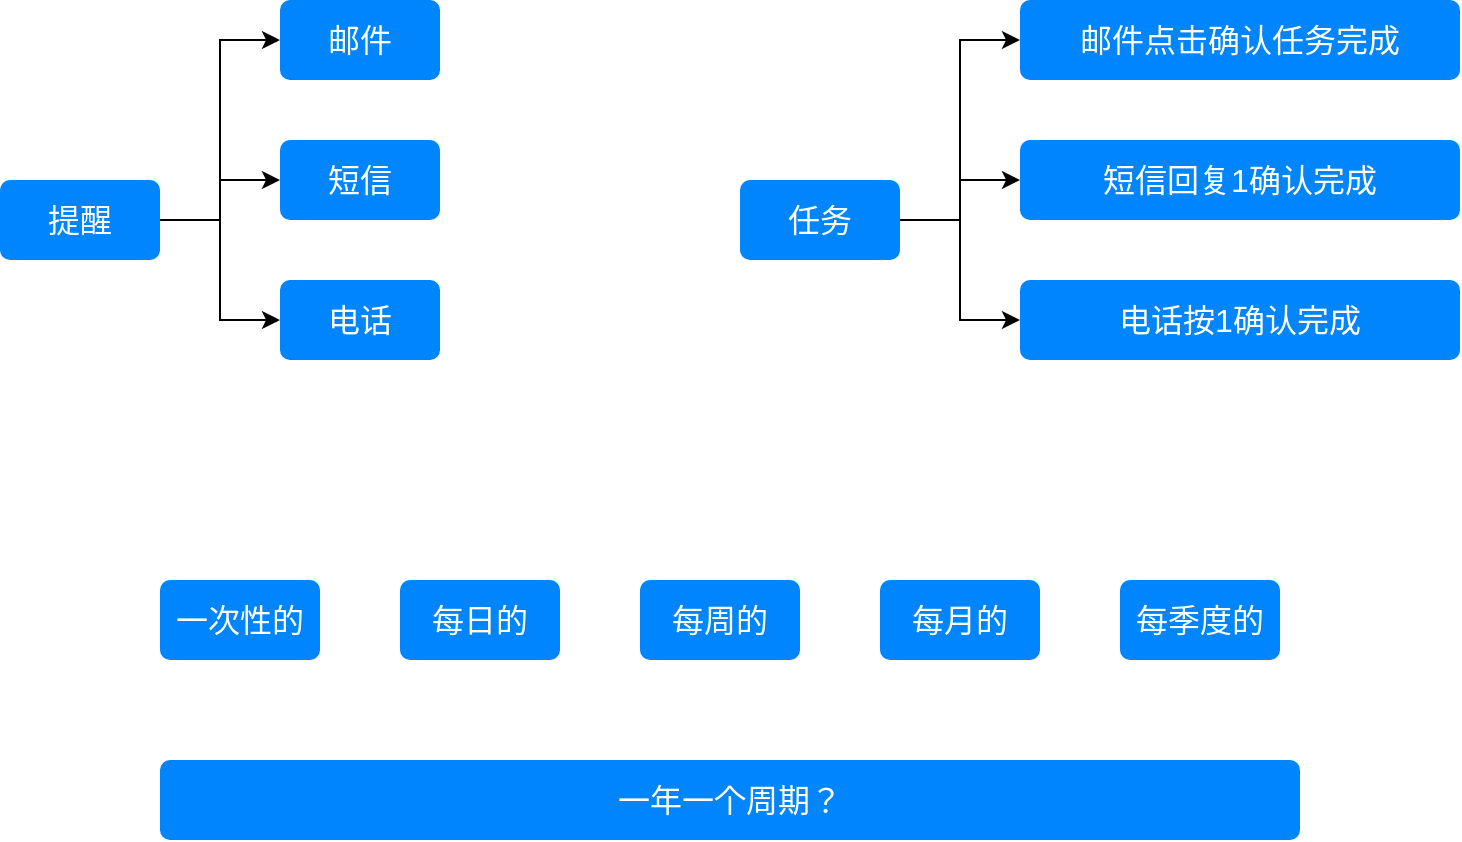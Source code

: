 <mxfile version="13.1.11" type="github" pages="5"><diagram id="zCDjaxliryAILYxNq_Nu" name="1. functions"><mxGraphModel dx="1422" dy="794" grid="1" gridSize="10" guides="1" tooltips="1" connect="1" arrows="1" fold="1" page="1" pageScale="1" pageWidth="1100" pageHeight="850" math="0" shadow="0"><root><mxCell id="0"/><mxCell id="1" parent="0"/><mxCell id="ht0UzPBITE76NW1Q2UG_-112" value="邮件" style="html=1;shadow=0;dashed=0;shape=mxgraph.bootstrap.rrect;rSize=5;strokeColor=none;strokeWidth=1;fillColor=#0085FC;fontColor=#FFFFFF;whiteSpace=wrap;align=center;verticalAlign=middle;spacingLeft=0;fontStyle=0;fontSize=16;spacing=5;" parent="1" vertex="1"><mxGeometry x="280" y="180" width="80" height="40" as="geometry"/></mxCell><mxCell id="ht0UzPBITE76NW1Q2UG_-113" value="短信" style="html=1;shadow=0;dashed=0;shape=mxgraph.bootstrap.rrect;rSize=5;strokeColor=none;strokeWidth=1;fillColor=#0085FC;fontColor=#FFFFFF;whiteSpace=wrap;align=center;verticalAlign=middle;spacingLeft=0;fontStyle=0;fontSize=16;spacing=5;" parent="1" vertex="1"><mxGeometry x="280" y="250" width="80" height="40" as="geometry"/></mxCell><mxCell id="ht0UzPBITE76NW1Q2UG_-114" value="电话" style="html=1;shadow=0;dashed=0;shape=mxgraph.bootstrap.rrect;rSize=5;strokeColor=none;strokeWidth=1;fillColor=#0085FC;fontColor=#FFFFFF;whiteSpace=wrap;align=center;verticalAlign=middle;spacingLeft=0;fontStyle=0;fontSize=16;spacing=5;" parent="1" vertex="1"><mxGeometry x="280" y="320" width="80" height="40" as="geometry"/></mxCell><mxCell id="ht0UzPBITE76NW1Q2UG_-120" style="edgeStyle=orthogonalEdgeStyle;rounded=0;orthogonalLoop=1;jettySize=auto;html=1;entryX=0;entryY=0.5;entryDx=0;entryDy=0;entryPerimeter=0;fontSize=16;" parent="1" source="ht0UzPBITE76NW1Q2UG_-118" target="ht0UzPBITE76NW1Q2UG_-114" edge="1"><mxGeometry relative="1" as="geometry"/></mxCell><mxCell id="ht0UzPBITE76NW1Q2UG_-121" style="edgeStyle=orthogonalEdgeStyle;rounded=0;orthogonalLoop=1;jettySize=auto;html=1;fontSize=16;" parent="1" source="ht0UzPBITE76NW1Q2UG_-118" target="ht0UzPBITE76NW1Q2UG_-113" edge="1"><mxGeometry relative="1" as="geometry"/></mxCell><mxCell id="ht0UzPBITE76NW1Q2UG_-122" style="edgeStyle=orthogonalEdgeStyle;rounded=0;orthogonalLoop=1;jettySize=auto;html=1;entryX=0;entryY=0.5;entryDx=0;entryDy=0;entryPerimeter=0;fontSize=16;" parent="1" source="ht0UzPBITE76NW1Q2UG_-118" target="ht0UzPBITE76NW1Q2UG_-112" edge="1"><mxGeometry relative="1" as="geometry"/></mxCell><mxCell id="ht0UzPBITE76NW1Q2UG_-118" value="提醒" style="html=1;shadow=0;dashed=0;shape=mxgraph.bootstrap.rrect;rSize=5;strokeColor=none;strokeWidth=1;fillColor=#0085FC;fontColor=#FFFFFF;whiteSpace=wrap;align=center;verticalAlign=middle;spacingLeft=0;fontStyle=0;fontSize=16;spacing=5;" parent="1" vertex="1"><mxGeometry x="140" y="270" width="80" height="40" as="geometry"/></mxCell><mxCell id="ht0UzPBITE76NW1Q2UG_-123" value="邮件点击确认任务完成" style="html=1;shadow=0;dashed=0;shape=mxgraph.bootstrap.rrect;rSize=5;strokeColor=none;strokeWidth=1;fillColor=#0085FC;fontColor=#FFFFFF;whiteSpace=wrap;align=center;verticalAlign=middle;spacingLeft=0;fontStyle=0;fontSize=16;spacing=5;" parent="1" vertex="1"><mxGeometry x="650" y="180" width="220" height="40" as="geometry"/></mxCell><mxCell id="ht0UzPBITE76NW1Q2UG_-124" value="短信回复1确认完成" style="html=1;shadow=0;dashed=0;shape=mxgraph.bootstrap.rrect;rSize=5;strokeColor=none;strokeWidth=1;fillColor=#0085FC;fontColor=#FFFFFF;whiteSpace=wrap;align=center;verticalAlign=middle;spacingLeft=0;fontStyle=0;fontSize=16;spacing=5;" parent="1" vertex="1"><mxGeometry x="650" y="250" width="220" height="40" as="geometry"/></mxCell><mxCell id="ht0UzPBITE76NW1Q2UG_-125" value="电话按1确认完成" style="html=1;shadow=0;dashed=0;shape=mxgraph.bootstrap.rrect;rSize=5;strokeColor=none;strokeWidth=1;fillColor=#0085FC;fontColor=#FFFFFF;whiteSpace=wrap;align=center;verticalAlign=middle;spacingLeft=0;fontStyle=0;fontSize=16;spacing=5;" parent="1" vertex="1"><mxGeometry x="650" y="320" width="220" height="40" as="geometry"/></mxCell><mxCell id="ht0UzPBITE76NW1Q2UG_-126" style="edgeStyle=orthogonalEdgeStyle;rounded=0;orthogonalLoop=1;jettySize=auto;html=1;entryX=0;entryY=0.5;entryDx=0;entryDy=0;entryPerimeter=0;fontSize=16;" parent="1" source="ht0UzPBITE76NW1Q2UG_-129" target="ht0UzPBITE76NW1Q2UG_-125" edge="1"><mxGeometry relative="1" as="geometry"/></mxCell><mxCell id="ht0UzPBITE76NW1Q2UG_-127" style="edgeStyle=orthogonalEdgeStyle;rounded=0;orthogonalLoop=1;jettySize=auto;html=1;fontSize=16;" parent="1" source="ht0UzPBITE76NW1Q2UG_-129" target="ht0UzPBITE76NW1Q2UG_-124" edge="1"><mxGeometry relative="1" as="geometry"/></mxCell><mxCell id="ht0UzPBITE76NW1Q2UG_-128" style="edgeStyle=orthogonalEdgeStyle;rounded=0;orthogonalLoop=1;jettySize=auto;html=1;entryX=0;entryY=0.5;entryDx=0;entryDy=0;entryPerimeter=0;fontSize=16;" parent="1" source="ht0UzPBITE76NW1Q2UG_-129" target="ht0UzPBITE76NW1Q2UG_-123" edge="1"><mxGeometry relative="1" as="geometry"/></mxCell><mxCell id="ht0UzPBITE76NW1Q2UG_-129" value="任务" style="html=1;shadow=0;dashed=0;shape=mxgraph.bootstrap.rrect;rSize=5;strokeColor=none;strokeWidth=1;fillColor=#0085FC;fontColor=#FFFFFF;whiteSpace=wrap;align=center;verticalAlign=middle;spacingLeft=0;fontStyle=0;fontSize=16;spacing=5;" parent="1" vertex="1"><mxGeometry x="510" y="270" width="80" height="40" as="geometry"/></mxCell><mxCell id="_2J9cCPXjqQYr2MD1awr-1" value="一次性的" style="html=1;shadow=0;dashed=0;shape=mxgraph.bootstrap.rrect;rSize=5;strokeColor=none;strokeWidth=1;fillColor=#0085FC;fontColor=#FFFFFF;whiteSpace=wrap;align=center;verticalAlign=middle;spacingLeft=0;fontStyle=0;fontSize=16;spacing=5;" parent="1" vertex="1"><mxGeometry x="220" y="470" width="80" height="40" as="geometry"/></mxCell><mxCell id="_2J9cCPXjqQYr2MD1awr-2" value="每日的" style="html=1;shadow=0;dashed=0;shape=mxgraph.bootstrap.rrect;rSize=5;strokeColor=none;strokeWidth=1;fillColor=#0085FC;fontColor=#FFFFFF;whiteSpace=wrap;align=center;verticalAlign=middle;spacingLeft=0;fontStyle=0;fontSize=16;spacing=5;" parent="1" vertex="1"><mxGeometry x="340" y="470" width="80" height="40" as="geometry"/></mxCell><mxCell id="_2J9cCPXjqQYr2MD1awr-3" value="每月的" style="html=1;shadow=0;dashed=0;shape=mxgraph.bootstrap.rrect;rSize=5;strokeColor=none;strokeWidth=1;fillColor=#0085FC;fontColor=#FFFFFF;whiteSpace=wrap;align=center;verticalAlign=middle;spacingLeft=0;fontStyle=0;fontSize=16;spacing=5;" parent="1" vertex="1"><mxGeometry x="580" y="470" width="80" height="40" as="geometry"/></mxCell><mxCell id="_2J9cCPXjqQYr2MD1awr-4" value="每季度的" style="html=1;shadow=0;dashed=0;shape=mxgraph.bootstrap.rrect;rSize=5;strokeColor=none;strokeWidth=1;fillColor=#0085FC;fontColor=#FFFFFF;whiteSpace=wrap;align=center;verticalAlign=middle;spacingLeft=0;fontStyle=0;fontSize=16;spacing=5;" parent="1" vertex="1"><mxGeometry x="700" y="470" width="80" height="40" as="geometry"/></mxCell><mxCell id="_2J9cCPXjqQYr2MD1awr-5" value="每周的" style="html=1;shadow=0;dashed=0;shape=mxgraph.bootstrap.rrect;rSize=5;strokeColor=none;strokeWidth=1;fillColor=#0085FC;fontColor=#FFFFFF;whiteSpace=wrap;align=center;verticalAlign=middle;spacingLeft=0;fontStyle=0;fontSize=16;spacing=5;" parent="1" vertex="1"><mxGeometry x="460" y="470" width="80" height="40" as="geometry"/></mxCell><mxCell id="_2J9cCPXjqQYr2MD1awr-6" value="一年一个周期？" style="html=1;shadow=0;dashed=0;shape=mxgraph.bootstrap.rrect;rSize=5;strokeColor=none;strokeWidth=1;fillColor=#0085FC;fontColor=#FFFFFF;whiteSpace=wrap;align=center;verticalAlign=middle;spacingLeft=0;fontStyle=0;fontSize=16;spacing=5;" parent="1" vertex="1"><mxGeometry x="220" y="560" width="570" height="40" as="geometry"/></mxCell></root></mxGraphModel></diagram><diagram id="1sv3ugMP81Z2bzB7jx8W" name="2.roles"><mxGraphModel dx="1422" dy="794" grid="1" gridSize="10" guides="1" tooltips="1" connect="1" arrows="1" fold="1" page="1" pageScale="1" pageWidth="1100" pageHeight="850" math="0" shadow="0"><root><mxCell id="piGTeEpGRMTbHaCnU5kF-0"/><mxCell id="piGTeEpGRMTbHaCnU5kF-1" parent="piGTeEpGRMTbHaCnU5kF-0"/><mxCell id="kRJH7nAa2JjG8NbAIwta-26" value="&lt;span style=&quot;font-size: 20px&quot;&gt;&lt;b&gt;给自己设提醒和任务&lt;/b&gt;&lt;/span&gt;" style="html=1;shadow=0;dashed=0;shape=mxgraph.bootstrap.rrect;rSize=5;strokeColor=#6C767D;html=1;whiteSpace=wrap;fillColor=#ffffff;fontColor=#212529;verticalAlign=bottom;align=center;spacing=20;spacingBottom=0;fontSize=14;" parent="piGTeEpGRMTbHaCnU5kF-1" vertex="1"><mxGeometry x="100" y="300" width="250" height="180" as="geometry"/></mxCell><mxCell id="kRJH7nAa2JjG8NbAIwta-27" value="个人用户" style="html=1;shadow=0;dashed=0;shape=mxgraph.bootstrap.topButton;rSize=5;perimeter=none;whiteSpace=wrap;fillColor=#F7F7F7;strokeColor=#6C767D;fontColor=#6C767D;resizeWidth=1;fontSize=18;align=left;spacing=20;" parent="kRJH7nAa2JjG8NbAIwta-26" vertex="1"><mxGeometry width="250" height="50" relative="1" as="geometry"/></mxCell><mxCell id="kRJH7nAa2JjG8NbAIwta-28" value="&lt;span style=&quot;font-size: 20px&quot;&gt;&lt;b&gt;给自己和家庭成员设提醒和任务&lt;br&gt;在（6人？）&lt;br&gt;&lt;/b&gt;&lt;/span&gt;" style="html=1;shadow=0;dashed=0;shape=mxgraph.bootstrap.rrect;rSize=5;strokeColor=#6C767D;html=1;whiteSpace=wrap;fillColor=#ffffff;fontColor=#212529;verticalAlign=bottom;align=center;spacing=20;spacingBottom=0;fontSize=14;" parent="piGTeEpGRMTbHaCnU5kF-1" vertex="1"><mxGeometry x="410" y="300" width="250" height="180" as="geometry"/></mxCell><mxCell id="kRJH7nAa2JjG8NbAIwta-29" value="家庭用户 管理员" style="html=1;shadow=0;dashed=0;shape=mxgraph.bootstrap.topButton;rSize=5;perimeter=none;whiteSpace=wrap;fillColor=#F7F7F7;strokeColor=#6C767D;fontColor=#6C767D;resizeWidth=1;fontSize=18;align=left;spacing=20;" parent="kRJH7nAa2JjG8NbAIwta-28" vertex="1"><mxGeometry width="250" height="50" relative="1" as="geometry"/></mxCell><mxCell id="kRJH7nAa2JjG8NbAIwta-30" value="&lt;span style=&quot;font-size: 20px&quot;&gt;&lt;b&gt;给自己和公司成员设提醒和任务&lt;br&gt;（20人？）&lt;br&gt;&lt;/b&gt;&lt;/span&gt;" style="html=1;shadow=0;dashed=0;shape=mxgraph.bootstrap.rrect;rSize=5;strokeColor=#6C767D;html=1;whiteSpace=wrap;fillColor=#ffffff;fontColor=#212529;verticalAlign=bottom;align=center;spacing=20;spacingBottom=0;fontSize=14;" parent="piGTeEpGRMTbHaCnU5kF-1" vertex="1"><mxGeometry x="710" y="300" width="250" height="180" as="geometry"/></mxCell><mxCell id="kRJH7nAa2JjG8NbAIwta-31" value="公司用户 管理员" style="html=1;shadow=0;dashed=0;shape=mxgraph.bootstrap.topButton;rSize=5;perimeter=none;whiteSpace=wrap;fillColor=#F7F7F7;strokeColor=#6C767D;fontColor=#6C767D;resizeWidth=1;fontSize=18;align=left;spacing=20;" parent="kRJH7nAa2JjG8NbAIwta-30" vertex="1"><mxGeometry width="250" height="50" relative="1" as="geometry"/></mxCell></root></mxGraphModel></diagram><diagram id="v1as_LPbvzJhTcqGBuG7" name="3. properties"><mxGraphModel dx="1422" dy="794" grid="1" gridSize="10" guides="1" tooltips="1" connect="1" arrows="1" fold="1" page="1" pageScale="1" pageWidth="1100" pageHeight="850" math="0" shadow="0"><root><mxCell id="gx2slwbUey94Y8_G3ghl-0"/><mxCell id="gx2slwbUey94Y8_G3ghl-1" parent="gx2slwbUey94Y8_G3ghl-0"/><mxCell id="Osp2Emy75u7YCMD72n_i-0" value="name" style="html=1;shadow=0;dashed=0;shape=mxgraph.bootstrap.rrect;rSize=5;strokeColor=#6C767D;strokeWidth=1;fillColor=none;fontColor=#6C767D;whiteSpace=wrap;align=center;verticalAlign=middle;spacingLeft=0;fontStyle=0;fontSize=16;spacing=5;" vertex="1" parent="gx2slwbUey94Y8_G3ghl-1"><mxGeometry x="370" y="50" width="100" height="40" as="geometry"/></mxCell><mxCell id="xVC4klC3BzdKq4b78MB6-0" value="main email" style="html=1;shadow=0;dashed=0;shape=mxgraph.bootstrap.rrect;rSize=5;strokeColor=#6C767D;strokeWidth=1;fillColor=none;fontColor=#6C767D;whiteSpace=wrap;align=center;verticalAlign=middle;spacingLeft=0;fontStyle=0;fontSize=16;spacing=5;" vertex="1" parent="gx2slwbUey94Y8_G3ghl-1"><mxGeometry x="370" y="130" width="100" height="40" as="geometry"/></mxCell><mxCell id="xVC4klC3BzdKq4b78MB6-1" value="main mobile" style="html=1;shadow=0;dashed=0;shape=mxgraph.bootstrap.rrect;rSize=5;strokeColor=#6C767D;strokeWidth=1;fillColor=none;fontColor=#6C767D;whiteSpace=wrap;align=center;verticalAlign=middle;spacingLeft=0;fontStyle=0;fontSize=16;spacing=5;" vertex="1" parent="gx2slwbUey94Y8_G3ghl-1"><mxGeometry x="370" y="210" width="100" height="40" as="geometry"/></mxCell><mxCell id="xVC4klC3BzdKq4b78MB6-3" value="2nd email" style="html=1;shadow=0;dashed=0;shape=mxgraph.bootstrap.rrect;rSize=5;strokeColor=#6C767D;strokeWidth=1;fillColor=none;fontColor=#6C767D;whiteSpace=wrap;align=center;verticalAlign=middle;spacingLeft=0;fontStyle=0;fontSize=16;spacing=5;" vertex="1" parent="gx2slwbUey94Y8_G3ghl-1"><mxGeometry x="500" y="130" width="100" height="40" as="geometry"/></mxCell><mxCell id="xVC4klC3BzdKq4b78MB6-4" value="2nd mobile" style="html=1;shadow=0;dashed=0;shape=mxgraph.bootstrap.rrect;rSize=5;strokeColor=#6C767D;strokeWidth=1;fillColor=none;fontColor=#6C767D;whiteSpace=wrap;align=center;verticalAlign=middle;spacingLeft=0;fontStyle=0;fontSize=16;spacing=5;" vertex="1" parent="gx2slwbUey94Y8_G3ghl-1"><mxGeometry x="500" y="210" width="100" height="40" as="geometry"/></mxCell><mxCell id="OMIRu9yt48AgzNkgtHyo-0" value="Team Leader" style="html=1;shadow=0;dashed=0;shape=mxgraph.bootstrap.rrect;rSize=5;strokeColor=#33A64C;strokeWidth=1;fillColor=none;fontColor=#33A64C;whiteSpace=wrap;align=center;verticalAlign=middle;spacingLeft=0;fontStyle=0;fontSize=16;spacing=5;" vertex="1" parent="gx2slwbUey94Y8_G3ghl-1"><mxGeometry x="370" y="360" width="90" height="40" as="geometry"/></mxCell><mxCell id="OMIRu9yt48AgzNkgtHyo-3" value="Team member" style="html=1;shadow=0;dashed=0;shape=mxgraph.bootstrap.rrect;rSize=5;strokeColor=#33A64C;strokeWidth=1;fillColor=none;fontColor=#33A64C;whiteSpace=wrap;align=center;verticalAlign=middle;spacingLeft=0;fontStyle=0;fontSize=16;spacing=5;" vertex="1" parent="gx2slwbUey94Y8_G3ghl-1"><mxGeometry x="510" y="360" width="90" height="40" as="geometry"/></mxCell><mxCell id="OMIRu9yt48AgzNkgtHyo-7" value="" style="shape=curlyBracket;whiteSpace=wrap;html=1;rounded=1;" vertex="1" parent="gx2slwbUey94Y8_G3ghl-1"><mxGeometry x="330" y="50" width="20" height="210" as="geometry"/></mxCell><mxCell id="OMIRu9yt48AgzNkgtHyo-8" value="" style="shape=curlyBracket;whiteSpace=wrap;html=1;rounded=1;" vertex="1" parent="gx2slwbUey94Y8_G3ghl-1"><mxGeometry x="330" y="370" width="20" height="210" as="geometry"/></mxCell></root></mxGraphModel></diagram><diagram id="mpcThq3VLn7xHpxoQ4fK" name="Page-4 Landing page"><mxGraphModel dx="1422" dy="794" grid="1" gridSize="10" guides="1" tooltips="1" connect="1" arrows="1" fold="1" page="1" pageScale="1" pageWidth="850" pageHeight="1100" math="0" shadow="0"><root><mxCell id="leRq-8mAdNCfj_BvoH47-0"/><mxCell id="leRq-8mAdNCfj_BvoH47-1" parent="leRq-8mAdNCfj_BvoH47-0"/></root></mxGraphModel></diagram><diagram id="znTyII9AuBCbqTfUNYkC" name="Page-5  login &amp; Register"><mxGraphModel dx="1422" dy="794" grid="1" gridSize="10" guides="1" tooltips="1" connect="1" arrows="1" fold="1" page="1" pageScale="1" pageWidth="850" pageHeight="1100" math="0" shadow="0"><root><mxCell id="0JGBs6hVoTWGPl2z9y2I-0"/><mxCell id="0JGBs6hVoTWGPl2z9y2I-1" parent="0JGBs6hVoTWGPl2z9y2I-0"/><mxCell id="nl4-xsYDD7_UGBE7Unf--0" value="logo" style="html=1;shadow=0;dashed=0;fillColor=#0085FC;strokeColor=none;fontSize=16;fontColor=#ffffff;align=left;spacing=15;" vertex="1" parent="0JGBs6hVoTWGPl2z9y2I-1"><mxGeometry width="850" height="60" as="geometry"/></mxCell><mxCell id="nl4-xsYDD7_UGBE7Unf--1" value="dashboard" style="fillColor=none;strokeColor=none;fontSize=14;fontColor=#ffffff;align=center;" vertex="1" parent="nl4-xsYDD7_UGBE7Unf--0"><mxGeometry width="70" height="40" relative="1" as="geometry"><mxPoint x="114" y="10" as="offset"/></mxGeometry></mxCell><mxCell id="nl4-xsYDD7_UGBE7Unf--2" value="reminder" style="fillColor=none;strokeColor=none;fontSize=14;fontColor=#FFFFFF;align=center;" vertex="1" parent="nl4-xsYDD7_UGBE7Unf--0"><mxGeometry width="70" height="40" relative="1" as="geometry"><mxPoint x="275" y="10" as="offset"/></mxGeometry></mxCell><mxCell id="nl4-xsYDD7_UGBE7Unf--3" value="tasks" style="fillColor=none;strokeColor=none;fontSize=14;fontColor=#FFFFFF;align=center;spacingRight=0;" vertex="1" parent="nl4-xsYDD7_UGBE7Unf--0"><mxGeometry width="80" height="40" relative="1" as="geometry"><mxPoint x="345" y="10" as="offset"/></mxGeometry></mxCell><mxCell id="nl4-xsYDD7_UGBE7Unf--4" value="calendar" style="fillColor=none;strokeColor=none;fontSize=14;fontColor=#FFFFFF;align=center;" vertex="1" parent="nl4-xsYDD7_UGBE7Unf--0"><mxGeometry width="80" height="40" relative="1" as="geometry"><mxPoint x="425" y="10" as="offset"/></mxGeometry></mxCell><mxCell id="nl4-xsYDD7_UGBE7Unf--5" value="logout" style="html=1;shadow=0;dashed=0;shape=mxgraph.bootstrap.rrect;rSize=5;fontSize=14;fontColor=#ffffff;strokeColor=#ffffff;fillColor=none;" vertex="1" parent="nl4-xsYDD7_UGBE7Unf--0"><mxGeometry x="1" width="70" height="40" relative="1" as="geometry"><mxPoint x="-85" y="10" as="offset"/></mxGeometry></mxCell><mxCell id="nl4-xsYDD7_UGBE7Unf--12" value="" style="html=1;verticalLabelPosition=bottom;align=center;labelBackgroundColor=#ffffff;verticalAlign=top;strokeWidth=2;strokeColor=#0080F0;shadow=0;dashed=0;shape=mxgraph.ios7.icons.user;fontColor=#FFFFFF;" vertex="1" parent="nl4-xsYDD7_UGBE7Unf--0"><mxGeometry x="717.188" y="15" width="31.875" height="30" as="geometry"/></mxCell><UserObject label="%date{ddd mmm dd yyyy HH:MM:ss}%" placeholders="1" id="nl4-xsYDD7_UGBE7Unf--42"><mxCell style="text;html=1;strokeColor=none;fillColor=none;align=center;verticalAlign=middle;whiteSpace=wrap;overflow=hidden;fontSize=18;fontColor=#000000;" vertex="1" parent="0JGBs6hVoTWGPl2z9y2I-1"><mxGeometry x="50" y="155" width="160" height="20" as="geometry"/></mxCell></UserObject><mxCell id="nl4-xsYDD7_UGBE7Unf--47" value="Today's Reminder" style="swimlane;fillColor=none;fontSize=14;fontColor=#000000;align=center;" vertex="1" parent="0JGBs6hVoTWGPl2z9y2I-1"><mxGeometry x="360" y="120" width="160" height="90" as="geometry"/></mxCell><mxCell id="nl4-xsYDD7_UGBE7Unf--49" value="5" style="text;html=1;align=center;verticalAlign=middle;resizable=0;points=[];autosize=1;fontSize=18;fontColor=#000000;labelPosition=center;verticalLabelPosition=middle;fontStyle=1" vertex="1" parent="nl4-xsYDD7_UGBE7Unf--47"><mxGeometry x="65" y="35" width="30" height="30" as="geometry"/></mxCell><mxCell id="nl4-xsYDD7_UGBE7Unf--50" value="Today's Tasks" style="swimlane;fillColor=none;fontSize=14;fontColor=#000000;align=center;" vertex="1" parent="0JGBs6hVoTWGPl2z9y2I-1"><mxGeometry x="580" y="120" width="160" height="90" as="geometry"/></mxCell><mxCell id="nl4-xsYDD7_UGBE7Unf--51" value="5" style="text;html=1;align=center;verticalAlign=middle;resizable=0;points=[];autosize=1;fontSize=18;fontColor=#000000;labelPosition=center;verticalLabelPosition=middle;fontStyle=1" vertex="1" parent="nl4-xsYDD7_UGBE7Unf--50"><mxGeometry x="65" y="35" width="30" height="30" as="geometry"/></mxCell><mxCell id="nl4-xsYDD7_UGBE7Unf--67" value="will send report of virus definitions out of date" style="rounded=0;whiteSpace=wrap;html=1;fillColor=none;fontSize=16;fontColor=#000000;align=center;" vertex="1" parent="0JGBs6hVoTWGPl2z9y2I-1"><mxGeometry x="130" y="320" width="340" height="30" as="geometry"/></mxCell><mxCell id="nl4-xsYDD7_UGBE7Unf--69" value="18:00" style="rounded=0;whiteSpace=wrap;html=1;fillColor=none;fontSize=16;fontColor=#000000;align=center;" vertex="1" parent="0JGBs6hVoTWGPl2z9y2I-1"><mxGeometry x="470" y="320" width="70" height="30" as="geometry"/></mxCell><mxCell id="nl4-xsYDD7_UGBE7Unf--72" value="" style="html=1;verticalLabelPosition=bottom;align=center;labelBackgroundColor=#ffffff;verticalAlign=top;strokeWidth=2;strokeColor=#0080F0;shadow=0;dashed=0;shape=mxgraph.ios7.icons.mail;fillColor=none;fontSize=16;fontColor=#000000;" vertex="1" parent="0JGBs6hVoTWGPl2z9y2I-1"><mxGeometry x="550" y="325" width="30" height="16.5" as="geometry"/></mxCell><mxCell id="nl4-xsYDD7_UGBE7Unf--76" value="" style="pointerEvents=1;shadow=0;dashed=0;html=1;strokeColor=none;fillColor=#505050;labelPosition=center;verticalLabelPosition=bottom;verticalAlign=top;outlineConnect=0;align=center;shape=mxgraph.office.devices.phone_traditional;fontSize=16;fontColor=#000000;" vertex="1" parent="0JGBs6hVoTWGPl2z9y2I-1"><mxGeometry x="605" y="325" width="20" height="20" as="geometry"/></mxCell><mxCell id="nl4-xsYDD7_UGBE7Unf--81" value="" style="dashed=0;outlineConnect=0;html=1;align=center;labelPosition=center;verticalLabelPosition=bottom;verticalAlign=top;shape=mxgraph.weblogos.sms;fillColor=#48B921;strokeColor=none;fontSize=16;fontColor=#000000;" vertex="1" parent="0JGBs6hVoTWGPl2z9y2I-1"><mxGeometry x="640" y="320" width="31" height="30" as="geometry"/></mxCell><mxCell id="nl4-xsYDD7_UGBE7Unf--82" value="modify" style="html=1;shadow=0;dashed=0;shape=mxgraph.bootstrap.rrect;rSize=5;strokeColor=none;strokeWidth=1;fillColor=#33A64C;fontColor=#FFFFFF;whiteSpace=wrap;align=center;verticalAlign=middle;spacingLeft=0;fontStyle=0;fontSize=16;spacing=5;" vertex="1" parent="0JGBs6hVoTWGPl2z9y2I-1"><mxGeometry x="690" y="320" width="50" height="27" as="geometry"/></mxCell><mxCell id="nl4-xsYDD7_UGBE7Unf--83" value="delete" style="html=1;shadow=0;dashed=0;shape=mxgraph.bootstrap.rrect;rSize=5;strokeColor=none;strokeWidth=1;fillColor=#33A64C;fontColor=#FFFFFF;whiteSpace=wrap;align=center;verticalAlign=middle;spacingLeft=0;fontStyle=0;fontSize=16;spacing=5;" vertex="1" parent="0JGBs6hVoTWGPl2z9y2I-1"><mxGeometry x="750" y="320.5" width="50" height="27" as="geometry"/></mxCell><mxCell id="nl4-xsYDD7_UGBE7Unf--85" value="will send report of virus definitions out of date" style="rounded=0;whiteSpace=wrap;html=1;fillColor=none;fontSize=16;fontColor=#000000;align=center;" vertex="1" parent="0JGBs6hVoTWGPl2z9y2I-1"><mxGeometry x="130" y="370" width="340" height="30" as="geometry"/></mxCell><mxCell id="nl4-xsYDD7_UGBE7Unf--86" value="18:00" style="rounded=0;whiteSpace=wrap;html=1;fillColor=none;fontSize=16;fontColor=#000000;align=center;" vertex="1" parent="0JGBs6hVoTWGPl2z9y2I-1"><mxGeometry x="470" y="370" width="70" height="30" as="geometry"/></mxCell><mxCell id="nl4-xsYDD7_UGBE7Unf--87" value="" style="html=1;verticalLabelPosition=bottom;align=center;labelBackgroundColor=#ffffff;verticalAlign=top;strokeWidth=2;strokeColor=#0080F0;shadow=0;dashed=0;shape=mxgraph.ios7.icons.mail;fillColor=none;fontSize=16;fontColor=#000000;" vertex="1" parent="0JGBs6hVoTWGPl2z9y2I-1"><mxGeometry x="550" y="375" width="30" height="16.5" as="geometry"/></mxCell><mxCell id="nl4-xsYDD7_UGBE7Unf--88" value="" style="pointerEvents=1;shadow=0;dashed=0;html=1;strokeColor=none;fillColor=#505050;labelPosition=center;verticalLabelPosition=bottom;verticalAlign=top;outlineConnect=0;align=center;shape=mxgraph.office.devices.phone_traditional;fontSize=16;fontColor=#000000;" vertex="1" parent="0JGBs6hVoTWGPl2z9y2I-1"><mxGeometry x="605" y="375" width="20" height="20" as="geometry"/></mxCell><mxCell id="nl4-xsYDD7_UGBE7Unf--89" value="" style="dashed=0;outlineConnect=0;html=1;align=center;labelPosition=center;verticalLabelPosition=bottom;verticalAlign=top;shape=mxgraph.weblogos.sms;fillColor=#48B921;strokeColor=none;fontSize=16;fontColor=#000000;" vertex="1" parent="0JGBs6hVoTWGPl2z9y2I-1"><mxGeometry x="640" y="370" width="31" height="30" as="geometry"/></mxCell><mxCell id="nl4-xsYDD7_UGBE7Unf--90" value="modify" style="html=1;shadow=0;dashed=0;shape=mxgraph.bootstrap.rrect;rSize=5;strokeColor=none;strokeWidth=1;fillColor=#33A64C;fontColor=#FFFFFF;whiteSpace=wrap;align=center;verticalAlign=middle;spacingLeft=0;fontStyle=0;fontSize=16;spacing=5;" vertex="1" parent="0JGBs6hVoTWGPl2z9y2I-1"><mxGeometry x="690" y="370" width="50" height="27" as="geometry"/></mxCell><mxCell id="nl4-xsYDD7_UGBE7Unf--91" value="delete" style="html=1;shadow=0;dashed=0;shape=mxgraph.bootstrap.rrect;rSize=5;strokeColor=none;strokeWidth=1;fillColor=#33A64C;fontColor=#FFFFFF;whiteSpace=wrap;align=center;verticalAlign=middle;spacingLeft=0;fontStyle=0;fontSize=16;spacing=5;" vertex="1" parent="0JGBs6hVoTWGPl2z9y2I-1"><mxGeometry x="750" y="370.5" width="50" height="27" as="geometry"/></mxCell></root></mxGraphModel></diagram></mxfile>